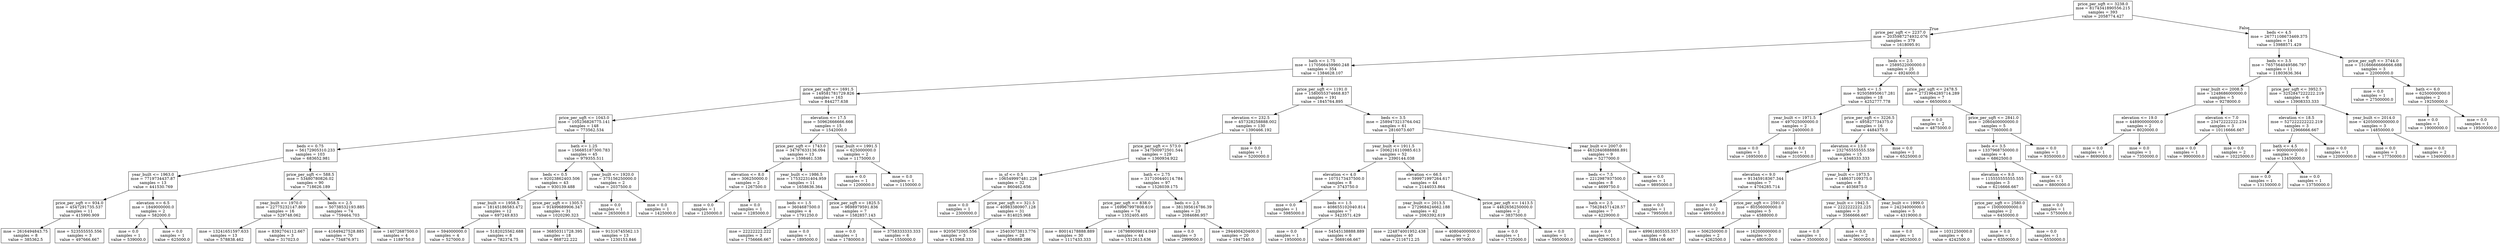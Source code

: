 digraph Tree {
node [shape=box] ;
0 [label="price_per_sqft <= 3238.0\nmse = 8174341890556.215\nsamples = 393\nvalue = 2058774.427"] ;
1 [label="price_per_sqft <= 2237.0\nmse = 2035987274932.076\nsamples = 379\nvalue = 1618095.91"] ;
0 -> 1 [labeldistance=2.5, labelangle=45, headlabel="True"] ;
2 [label="bath <= 1.75\nmse = 1170566459960.248\nsamples = 354\nvalue = 1384628.107"] ;
1 -> 2 ;
3 [label="price_per_sqft <= 1691.5\nmse = 149581781729.826\nsamples = 163\nvalue = 844277.638"] ;
2 -> 3 ;
4 [label="price_per_sqft <= 1043.0\nmse = 105236826775.141\nsamples = 148\nvalue = 773562.534"] ;
3 -> 4 ;
5 [label="beds <= 0.75\nmse = 56172905310.233\nsamples = 103\nvalue = 683652.981"] ;
4 -> 5 ;
6 [label="year_built <= 1963.0\nmse = 7719734437.87\nsamples = 13\nvalue = 441530.769"] ;
5 -> 6 ;
7 [label="price_per_sqft <= 934.0\nmse = 4547291735.537\nsamples = 11\nvalue = 415990.909"] ;
6 -> 7 ;
8 [label="mse = 2616494843.75\nsamples = 8\nvalue = 385362.5"] ;
7 -> 8 ;
9 [label="mse = 523555555.556\nsamples = 3\nvalue = 497666.667"] ;
7 -> 9 ;
10 [label="elevation <= 6.5\nmse = 1849000000.0\nsamples = 2\nvalue = 582000.0"] ;
6 -> 10 ;
11 [label="mse = 0.0\nsamples = 1\nvalue = 539000.0"] ;
10 -> 11 ;
12 [label="mse = 0.0\nsamples = 1\nvalue = 625000.0"] ;
10 -> 12 ;
13 [label="price_per_sqft <= 588.5\nmse = 53480780826.02\nsamples = 90\nvalue = 718626.189"] ;
5 -> 13 ;
14 [label="year_built <= 1970.0\nmse = 22775232147.809\nsamples = 16\nvalue = 529748.062"] ;
13 -> 14 ;
15 [label="mse = 13241651597.633\nsamples = 13\nvalue = 578838.462"] ;
14 -> 15 ;
16 [label="mse = 8392704112.667\nsamples = 3\nvalue = 317023.0"] ;
14 -> 16 ;
17 [label="beds <= 2.5\nmse = 50738532193.885\nsamples = 74\nvalue = 759464.703"] ;
13 -> 17 ;
18 [label="mse = 41649427528.885\nsamples = 70\nvalue = 734876.971"] ;
17 -> 18 ;
19 [label="mse = 14072687500.0\nsamples = 4\nvalue = 1189750.0"] ;
17 -> 19 ;
20 [label="bath <= 1.25\nmse = 156685187300.783\nsamples = 45\nvalue = 979355.511"] ;
4 -> 20 ;
21 [label="beds <= 0.5\nmse = 92023862403.506\nsamples = 43\nvalue = 930139.488"] ;
20 -> 21 ;
22 [label="year_built <= 1958.5\nmse = 18145186583.472\nsamples = 12\nvalue = 697249.833"] ;
21 -> 22 ;
23 [label="mse = 594000000.0\nsamples = 4\nvalue = 527000.0"] ;
22 -> 23 ;
24 [label="mse = 5182025562.688\nsamples = 8\nvalue = 782374.75"] ;
22 -> 24 ;
25 [label="price_per_sqft <= 1305.5\nmse = 91499689906.347\nsamples = 31\nvalue = 1020290.323"] ;
21 -> 25 ;
26 [label="mse = 36850311728.395\nsamples = 18\nvalue = 868722.222"] ;
25 -> 26 ;
27 [label="mse = 91316745562.13\nsamples = 13\nvalue = 1230153.846"] ;
25 -> 27 ;
28 [label="year_built <= 1920.0\nmse = 375156250000.0\nsamples = 2\nvalue = 2037500.0"] ;
20 -> 28 ;
29 [label="mse = 0.0\nsamples = 1\nvalue = 2650000.0"] ;
28 -> 29 ;
30 [label="mse = 0.0\nsamples = 1\nvalue = 1425000.0"] ;
28 -> 30 ;
31 [label="elevation <= 17.5\nmse = 50962666666.666\nsamples = 15\nvalue = 1542000.0"] ;
3 -> 31 ;
32 [label="price_per_sqft <= 1743.0\nmse = 34797633136.094\nsamples = 13\nvalue = 1598461.538"] ;
31 -> 32 ;
33 [label="elevation <= 8.0\nmse = 306250000.0\nsamples = 2\nvalue = 1267500.0"] ;
32 -> 33 ;
34 [label="mse = 0.0\nsamples = 1\nvalue = 1250000.0"] ;
33 -> 34 ;
35 [label="mse = 0.0\nsamples = 1\nvalue = 1285000.0"] ;
33 -> 35 ;
36 [label="year_built <= 1986.5\nmse = 17532231404.959\nsamples = 11\nvalue = 1658636.364"] ;
32 -> 36 ;
37 [label="beds <= 1.5\nmse = 3604687500.0\nsamples = 4\nvalue = 1791250.0"] ;
36 -> 37 ;
38 [label="mse = 22222222.222\nsamples = 3\nvalue = 1756666.667"] ;
37 -> 38 ;
39 [label="mse = 0.0\nsamples = 1\nvalue = 1895000.0"] ;
37 -> 39 ;
40 [label="price_per_sqft <= 1825.5\nmse = 9698979591.836\nsamples = 7\nvalue = 1582857.143"] ;
36 -> 40 ;
41 [label="mse = 0.0\nsamples = 1\nvalue = 1780000.0"] ;
40 -> 41 ;
42 [label="mse = 3758333333.333\nsamples = 6\nvalue = 1550000.0"] ;
40 -> 42 ;
43 [label="year_built <= 1991.5\nmse = 625000000.0\nsamples = 2\nvalue = 1175000.0"] ;
31 -> 43 ;
44 [label="mse = 0.0\nsamples = 1\nvalue = 1200000.0"] ;
43 -> 44 ;
45 [label="mse = 0.0\nsamples = 1\nvalue = 1150000.0"] ;
43 -> 45 ;
46 [label="price_per_sqft <= 1191.0\nmse = 1580055374668.837\nsamples = 191\nvalue = 1845764.895"] ;
2 -> 46 ;
47 [label="elevation <= 232.5\nmse = 457328258888.002\nsamples = 130\nvalue = 1390466.192"] ;
46 -> 47 ;
48 [label="price_per_sqft <= 573.0\nmse = 347500972501.544\nsamples = 129\nvalue = 1360934.922"] ;
47 -> 48 ;
49 [label="in_sf <= 0.5\nmse = 106549997481.226\nsamples = 32\nvalue = 860462.656"] ;
48 -> 49 ;
50 [label="mse = 0.0\nsamples = 1\nvalue = 2300000.0"] ;
49 -> 50 ;
51 [label="price_per_sqft <= 321.5\nmse = 40983380907.128\nsamples = 31\nvalue = 814025.968"] ;
49 -> 51 ;
52 [label="mse = 9205672005.556\nsamples = 3\nvalue = 413968.333"] ;
51 -> 52 ;
53 [label="mse = 25403073813.776\nsamples = 28\nvalue = 856889.286"] ;
51 -> 53 ;
54 [label="bath <= 2.75\nmse = 317100440114.784\nsamples = 97\nvalue = 1526039.175"] ;
48 -> 54 ;
55 [label="price_per_sqft <= 838.0\nmse = 169967997808.619\nsamples = 74\nvalue = 1352405.405"] ;
54 -> 55 ;
56 [label="mse = 80014178888.889\nsamples = 30\nvalue = 1117433.333"] ;
55 -> 56 ;
57 [label="mse = 167989009814.049\nsamples = 44\nvalue = 1512613.636"] ;
55 -> 57 ;
58 [label="beds <= 2.5\nmse = 381395616786.39\nsamples = 23\nvalue = 2084686.957"] ;
54 -> 58 ;
59 [label="mse = 0.0\nsamples = 3\nvalue = 2999000.0"] ;
58 -> 59 ;
60 [label="mse = 294400420400.0\nsamples = 20\nvalue = 1947540.0"] ;
58 -> 60 ;
61 [label="mse = 0.0\nsamples = 1\nvalue = 5200000.0"] ;
47 -> 61 ;
62 [label="beds <= 3.5\nmse = 2589473213764.042\nsamples = 61\nvalue = 2816073.607"] ;
46 -> 62 ;
63 [label="year_built <= 1911.5\nmse = 1006216110985.613\nsamples = 52\nvalue = 2390144.038"] ;
62 -> 63 ;
64 [label="elevation <= 4.0\nmse = 1075173437500.0\nsamples = 8\nvalue = 3743750.0"] ;
63 -> 64 ;
65 [label="mse = 0.0\nsamples = 1\nvalue = 5985000.0"] ;
64 -> 65 ;
66 [label="beds <= 1.5\nmse = 408655102040.814\nsamples = 7\nvalue = 3423571.429"] ;
64 -> 66 ;
67 [label="mse = 0.0\nsamples = 1\nvalue = 1950000.0"] ;
66 -> 67 ;
68 [label="mse = 54545138888.889\nsamples = 6\nvalue = 3669166.667"] ;
66 -> 68 ;
69 [label="elevation <= 66.5\nmse = 599971997264.617\nsamples = 44\nvalue = 2144033.864"] ;
63 -> 69 ;
70 [label="year_built <= 2013.5\nmse = 272968424662.188\nsamples = 42\nvalue = 2063392.619"] ;
69 -> 70 ;
71 [label="mse = 224874001952.438\nsamples = 40\nvalue = 2116712.25"] ;
70 -> 71 ;
72 [label="mse = 40804000000.0\nsamples = 2\nvalue = 997000.0"] ;
70 -> 72 ;
73 [label="price_per_sqft <= 1413.5\nmse = 4462656250000.0\nsamples = 2\nvalue = 3837500.0"] ;
69 -> 73 ;
74 [label="mse = 0.0\nsamples = 1\nvalue = 1725000.0"] ;
73 -> 74 ;
75 [label="mse = 0.0\nsamples = 1\nvalue = 5950000.0"] ;
73 -> 75 ;
76 [label="year_built <= 2007.0\nmse = 4632840888888.891\nsamples = 9\nvalue = 5277000.0"] ;
62 -> 76 ;
77 [label="beds <= 7.5\nmse = 2212987937500.0\nsamples = 8\nvalue = 4699750.0"] ;
76 -> 77 ;
78 [label="bath <= 2.5\nmse = 756284571428.57\nsamples = 7\nvalue = 4229000.0"] ;
77 -> 78 ;
79 [label="mse = 0.0\nsamples = 1\nvalue = 6298000.0"] ;
78 -> 79 ;
80 [label="mse = 49961805555.557\nsamples = 6\nvalue = 3884166.667"] ;
78 -> 80 ;
81 [label="mse = 0.0\nsamples = 1\nvalue = 7995000.0"] ;
77 -> 81 ;
82 [label="mse = 0.0\nsamples = 1\nvalue = 9895000.0"] ;
76 -> 82 ;
83 [label="beds <= 2.5\nmse = 2589522000000.0\nsamples = 25\nvalue = 4924000.0"] ;
1 -> 83 ;
84 [label="bath <= 1.5\nmse = 925058950617.281\nsamples = 18\nvalue = 4252777.778"] ;
83 -> 84 ;
85 [label="year_built <= 1971.5\nmse = 497025000000.0\nsamples = 2\nvalue = 2400000.0"] ;
84 -> 85 ;
86 [label="mse = 0.0\nsamples = 1\nvalue = 1695000.0"] ;
85 -> 86 ;
87 [label="mse = 0.0\nsamples = 1\nvalue = 3105000.0"] ;
85 -> 87 ;
88 [label="price_per_sqft <= 3226.5\nmse = 495827734375.0\nsamples = 16\nvalue = 4484375.0"] ;
84 -> 88 ;
89 [label="elevation <= 13.0\nmse = 232765555555.559\nsamples = 15\nvalue = 4348333.333"] ;
88 -> 89 ;
90 [label="elevation <= 9.0\nmse = 91345918367.344\nsamples = 7\nvalue = 4704285.714"] ;
89 -> 90 ;
91 [label="mse = 0.0\nsamples = 2\nvalue = 4995000.0"] ;
90 -> 91 ;
92 [label="price_per_sqft <= 2591.0\nmse = 80556000000.0\nsamples = 5\nvalue = 4588000.0"] ;
90 -> 92 ;
93 [label="mse = 506250000.0\nsamples = 2\nvalue = 4262500.0"] ;
92 -> 93 ;
94 [label="mse = 16200000000.0\nsamples = 3\nvalue = 4805000.0"] ;
92 -> 94 ;
95 [label="year_built <= 1973.5\nmse = 148637109375.0\nsamples = 8\nvalue = 4036875.0"] ;
89 -> 95 ;
96 [label="year_built <= 1942.5\nmse = 2222222222.225\nsamples = 3\nvalue = 3566666.667"] ;
95 -> 96 ;
97 [label="mse = 0.0\nsamples = 1\nvalue = 3500000.0"] ;
96 -> 97 ;
98 [label="mse = 0.0\nsamples = 2\nvalue = 3600000.0"] ;
96 -> 98 ;
99 [label="year_built <= 1999.0\nmse = 24234000000.0\nsamples = 5\nvalue = 4319000.0"] ;
95 -> 99 ;
100 [label="mse = 0.0\nsamples = 1\nvalue = 4625000.0"] ;
99 -> 100 ;
101 [label="mse = 1031250000.0\nsamples = 4\nvalue = 4242500.0"] ;
99 -> 101 ;
102 [label="mse = 0.0\nsamples = 1\nvalue = 6525000.0"] ;
88 -> 102 ;
103 [label="price_per_sqft <= 2478.5\nmse = 2731964285714.289\nsamples = 7\nvalue = 6650000.0"] ;
83 -> 103 ;
104 [label="mse = 0.0\nsamples = 2\nvalue = 4875000.0"] ;
103 -> 104 ;
105 [label="price_per_sqft <= 2841.0\nmse = 2060400000000.0\nsamples = 5\nvalue = 7360000.0"] ;
103 -> 105 ;
106 [label="beds <= 3.5\nmse = 1337968750000.0\nsamples = 4\nvalue = 6862500.0"] ;
105 -> 106 ;
107 [label="elevation <= 9.0\nmse = 115555555555.555\nsamples = 3\nvalue = 6216666.667"] ;
106 -> 107 ;
108 [label="price_per_sqft <= 2580.0\nmse = 10000000000.0\nsamples = 2\nvalue = 6450000.0"] ;
107 -> 108 ;
109 [label="mse = 0.0\nsamples = 1\nvalue = 6350000.0"] ;
108 -> 109 ;
110 [label="mse = 0.0\nsamples = 1\nvalue = 6550000.0"] ;
108 -> 110 ;
111 [label="mse = 0.0\nsamples = 1\nvalue = 5750000.0"] ;
107 -> 111 ;
112 [label="mse = 0.0\nsamples = 1\nvalue = 8800000.0"] ;
106 -> 112 ;
113 [label="mse = 0.0\nsamples = 1\nvalue = 9350000.0"] ;
105 -> 113 ;
114 [label="beds <= 4.5\nmse = 26771108673469.375\nsamples = 14\nvalue = 13988571.429"] ;
0 -> 114 [labeldistance=2.5, labelangle=-45, headlabel="False"] ;
115 [label="beds <= 3.5\nmse = 7657564049586.797\nsamples = 11\nvalue = 11803636.364"] ;
114 -> 115 ;
116 [label="year_built <= 2008.5\nmse = 1248686000000.0\nsamples = 5\nvalue = 9278000.0"] ;
115 -> 116 ;
117 [label="elevation <= 19.0\nmse = 448900000000.0\nsamples = 2\nvalue = 8020000.0"] ;
116 -> 117 ;
118 [label="mse = 0.0\nsamples = 1\nvalue = 8690000.0"] ;
117 -> 118 ;
119 [label="mse = 0.0\nsamples = 1\nvalue = 7350000.0"] ;
117 -> 119 ;
120 [label="elevation <= 7.0\nmse = 23472222222.234\nsamples = 3\nvalue = 10116666.667"] ;
116 -> 120 ;
121 [label="mse = 0.0\nsamples = 1\nvalue = 9900000.0"] ;
120 -> 121 ;
122 [label="mse = 0.0\nsamples = 2\nvalue = 10225000.0"] ;
120 -> 122 ;
123 [label="price_per_sqft <= 3952.5\nmse = 3252847222222.219\nsamples = 6\nvalue = 13908333.333"] ;
115 -> 123 ;
124 [label="elevation <= 18.5\nmse = 527222222222.219\nsamples = 3\nvalue = 12966666.667"] ;
123 -> 124 ;
125 [label="bath <= 4.5\nmse = 90000000000.0\nsamples = 2\nvalue = 13450000.0"] ;
124 -> 125 ;
126 [label="mse = 0.0\nsamples = 1\nvalue = 13150000.0"] ;
125 -> 126 ;
127 [label="mse = 0.0\nsamples = 1\nvalue = 13750000.0"] ;
125 -> 127 ;
128 [label="mse = 0.0\nsamples = 1\nvalue = 12000000.0"] ;
124 -> 128 ;
129 [label="year_built <= 2014.0\nmse = 4205000000000.0\nsamples = 3\nvalue = 14850000.0"] ;
123 -> 129 ;
130 [label="mse = 0.0\nsamples = 1\nvalue = 17750000.0"] ;
129 -> 130 ;
131 [label="mse = 0.0\nsamples = 2\nvalue = 13400000.0"] ;
129 -> 131 ;
132 [label="price_per_sqft <= 3744.0\nmse = 15166666666666.688\nsamples = 3\nvalue = 22000000.0"] ;
114 -> 132 ;
133 [label="mse = 0.0\nsamples = 1\nvalue = 27500000.0"] ;
132 -> 133 ;
134 [label="bath <= 6.0\nmse = 62500000000.0\nsamples = 2\nvalue = 19250000.0"] ;
132 -> 134 ;
135 [label="mse = 0.0\nsamples = 1\nvalue = 19000000.0"] ;
134 -> 135 ;
136 [label="mse = 0.0\nsamples = 1\nvalue = 19500000.0"] ;
134 -> 136 ;
}
